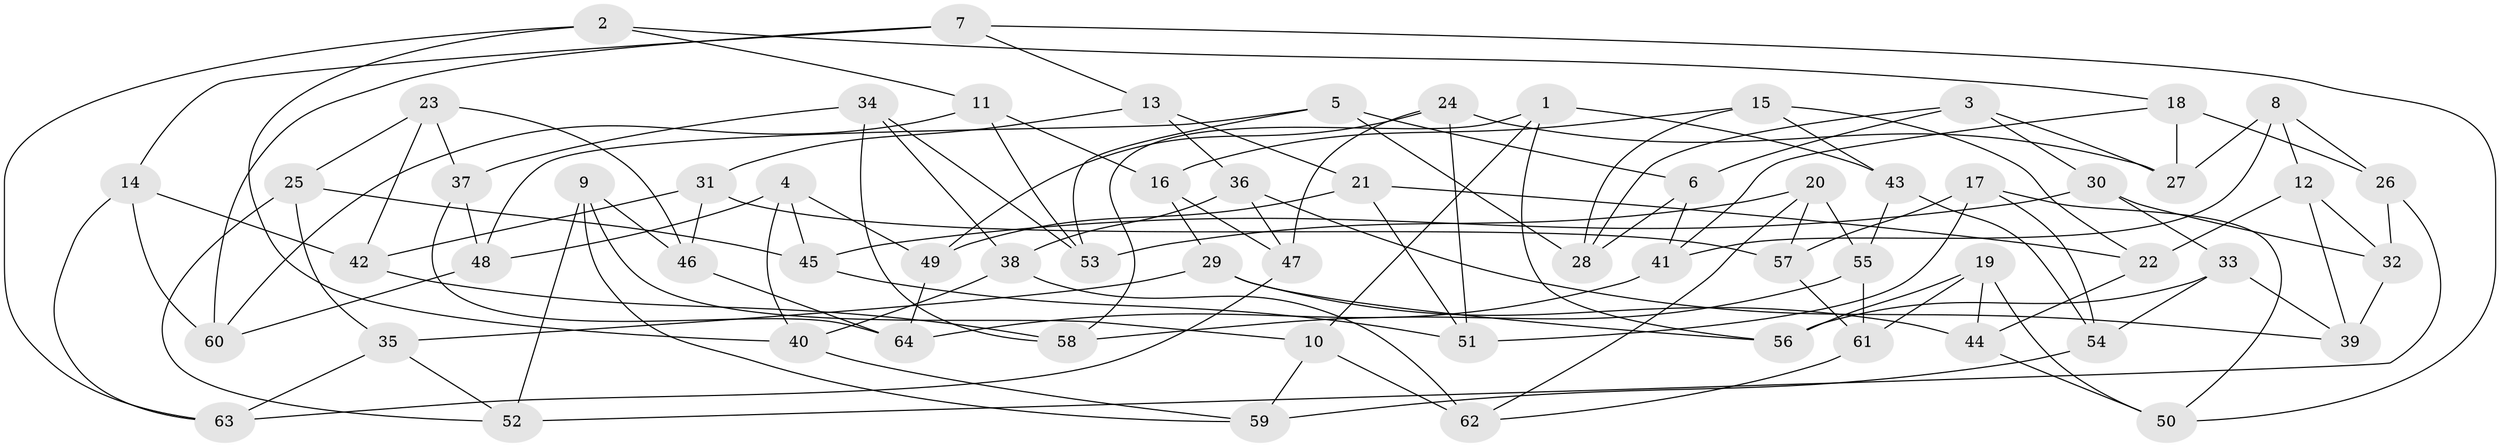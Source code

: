 // Generated by graph-tools (version 1.1) at 2025/59/03/09/25 04:59:09]
// undirected, 64 vertices, 128 edges
graph export_dot {
graph [start="1"]
  node [color=gray90,style=filled];
  1;
  2;
  3;
  4;
  5;
  6;
  7;
  8;
  9;
  10;
  11;
  12;
  13;
  14;
  15;
  16;
  17;
  18;
  19;
  20;
  21;
  22;
  23;
  24;
  25;
  26;
  27;
  28;
  29;
  30;
  31;
  32;
  33;
  34;
  35;
  36;
  37;
  38;
  39;
  40;
  41;
  42;
  43;
  44;
  45;
  46;
  47;
  48;
  49;
  50;
  51;
  52;
  53;
  54;
  55;
  56;
  57;
  58;
  59;
  60;
  61;
  62;
  63;
  64;
  1 -- 56;
  1 -- 58;
  1 -- 10;
  1 -- 43;
  2 -- 63;
  2 -- 18;
  2 -- 40;
  2 -- 11;
  3 -- 30;
  3 -- 27;
  3 -- 6;
  3 -- 28;
  4 -- 40;
  4 -- 49;
  4 -- 45;
  4 -- 48;
  5 -- 6;
  5 -- 48;
  5 -- 53;
  5 -- 28;
  6 -- 28;
  6 -- 41;
  7 -- 60;
  7 -- 14;
  7 -- 50;
  7 -- 13;
  8 -- 26;
  8 -- 41;
  8 -- 27;
  8 -- 12;
  9 -- 59;
  9 -- 52;
  9 -- 10;
  9 -- 46;
  10 -- 59;
  10 -- 62;
  11 -- 53;
  11 -- 16;
  11 -- 60;
  12 -- 22;
  12 -- 32;
  12 -- 39;
  13 -- 31;
  13 -- 36;
  13 -- 21;
  14 -- 42;
  14 -- 60;
  14 -- 63;
  15 -- 16;
  15 -- 43;
  15 -- 28;
  15 -- 22;
  16 -- 29;
  16 -- 47;
  17 -- 50;
  17 -- 51;
  17 -- 54;
  17 -- 57;
  18 -- 27;
  18 -- 26;
  18 -- 41;
  19 -- 44;
  19 -- 56;
  19 -- 50;
  19 -- 61;
  20 -- 62;
  20 -- 57;
  20 -- 55;
  20 -- 53;
  21 -- 49;
  21 -- 51;
  21 -- 22;
  22 -- 44;
  23 -- 37;
  23 -- 25;
  23 -- 42;
  23 -- 46;
  24 -- 49;
  24 -- 47;
  24 -- 27;
  24 -- 51;
  25 -- 52;
  25 -- 35;
  25 -- 45;
  26 -- 52;
  26 -- 32;
  29 -- 44;
  29 -- 56;
  29 -- 35;
  30 -- 45;
  30 -- 32;
  30 -- 33;
  31 -- 46;
  31 -- 42;
  31 -- 57;
  32 -- 39;
  33 -- 54;
  33 -- 56;
  33 -- 39;
  34 -- 53;
  34 -- 58;
  34 -- 37;
  34 -- 38;
  35 -- 52;
  35 -- 63;
  36 -- 38;
  36 -- 47;
  36 -- 39;
  37 -- 64;
  37 -- 48;
  38 -- 62;
  38 -- 40;
  40 -- 59;
  41 -- 64;
  42 -- 58;
  43 -- 54;
  43 -- 55;
  44 -- 50;
  45 -- 51;
  46 -- 64;
  47 -- 63;
  48 -- 60;
  49 -- 64;
  54 -- 59;
  55 -- 58;
  55 -- 61;
  57 -- 61;
  61 -- 62;
}
